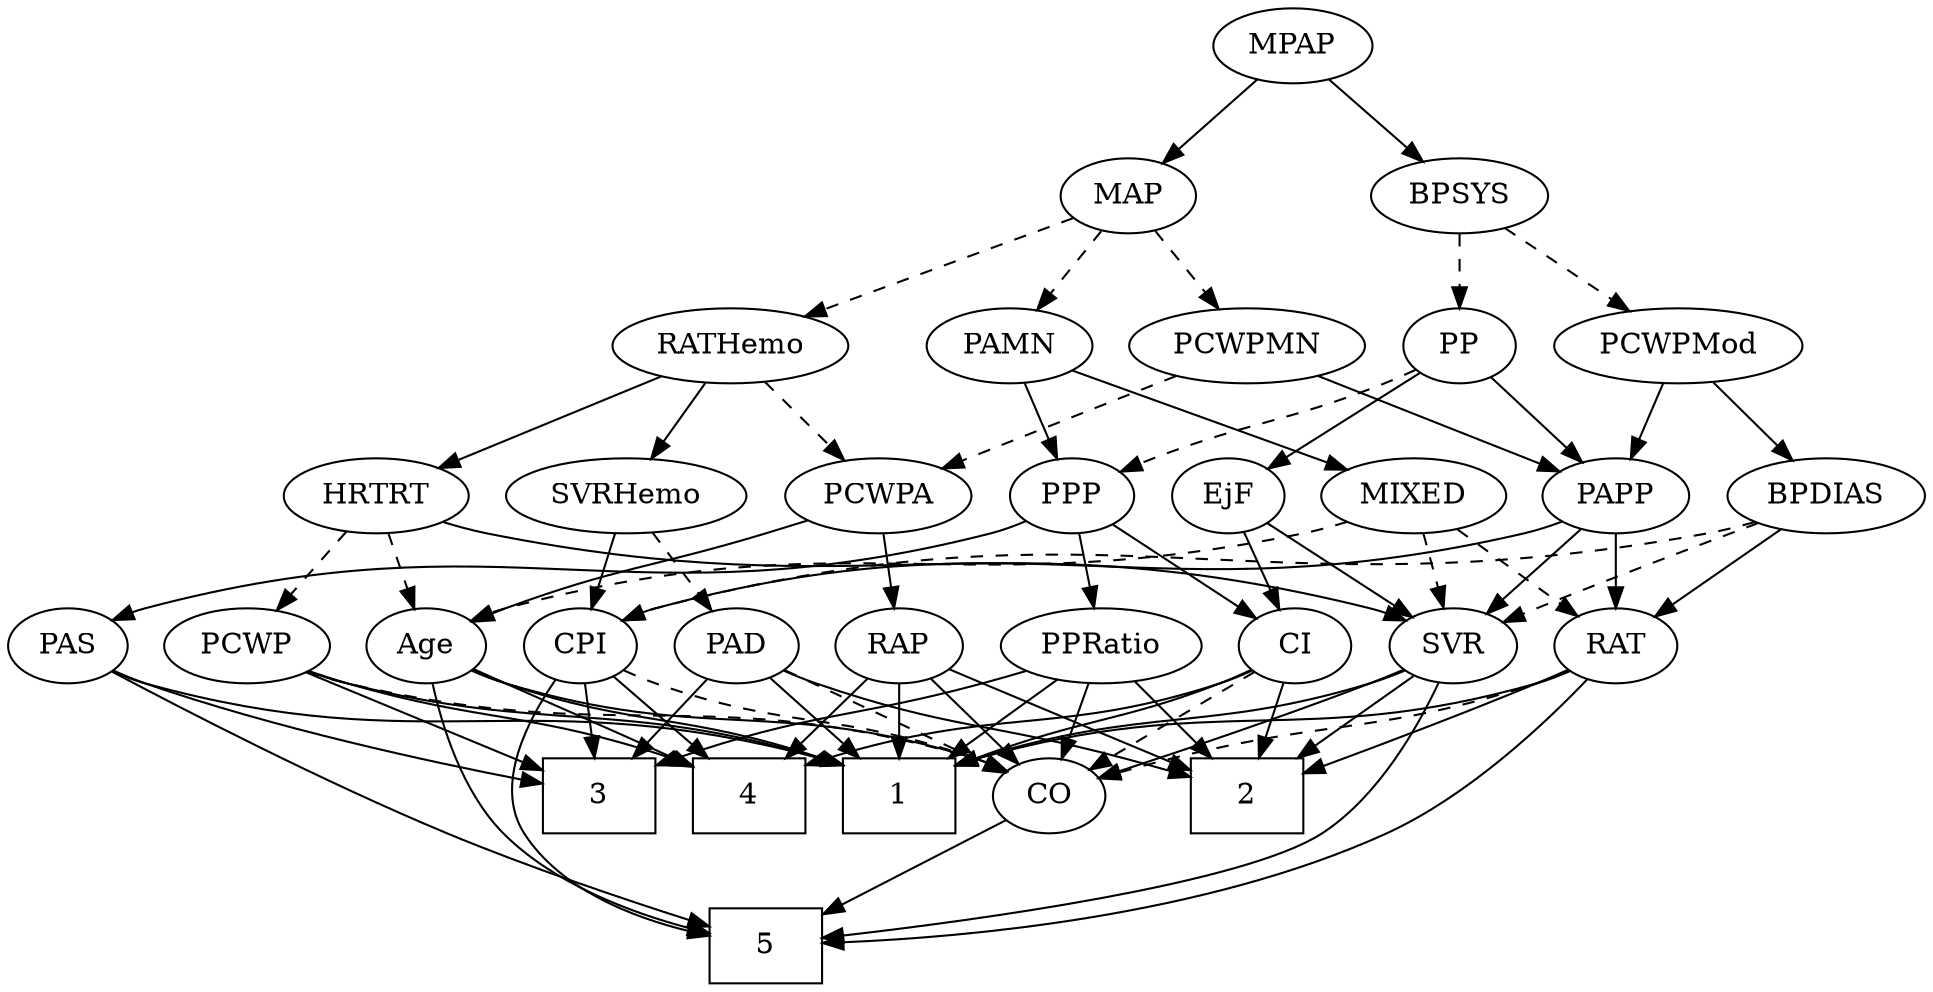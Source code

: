 strict digraph {
	graph [bb="0,0,846.25,468"];
	node [label="\N"];
	1	[height=0.5,
		pos="370,90",
		shape=box,
		width=0.75];
	2	[height=0.5,
		pos="546,90",
		shape=box,
		width=0.75];
	3	[height=0.5,
		pos="226,90",
		shape=box,
		width=0.75];
	4	[height=0.5,
		pos="298,90",
		shape=box,
		width=0.75];
	5	[height=0.5,
		pos="306,18",
		shape=box,
		width=0.75];
	Age	[height=0.5,
		pos="99,162",
		width=0.75];
	Age -> 1	[pos="e,342.78,104.76 119.56,150.16 124.52,147.87 129.87,145.65 135,144 217.58,117.54 246.38,134.16 333.07,107.81",
		style=solid];
	Age -> 4	[pos="e,270.68,104.47 120.07,150.34 124.91,148.09 130.08,145.84 135,144 187.04,124.49 205.15,128.12 260.99,108.05",
		style=solid];
	Age -> 5	[pos="e,278.87,25.228 108.26,145.07 120.4,125.44 143.43,92.204 171,72 200.71,50.234 240.53,36.04 269.22,27.869",
		style=solid];
	CO	[height=0.5,
		pos="442,90",
		width=0.75];
	Age -> CO	[pos="e,421.49,102.02 119.51,149.98 124.47,147.7 129.83,145.52 135,144 251.55,109.65 289.45,142.35 406,108 407.94,107.43 409.91,106.77 \
411.87,106.04",
		style=solid];
	EjF	[height=0.5,
		pos="537,234",
		width=0.75];
	SVR	[height=0.5,
		pos="652,162",
		width=0.77632];
	EjF -> SVR	[pos="e,632.3,174.99 556.25,221.28 574.63,210.1 602.55,193.1 623.51,180.34",
		style=solid];
	CI	[height=0.5,
		pos="579,162",
		width=0.75];
	EjF -> CI	[pos="e,569.22,179.31 546.53,217.12 551.67,208.56 558.12,197.8 563.92,188.13",
		style=solid];
	RAP	[height=0.5,
		pos="408,162",
		width=0.77632];
	RAP -> 1	[pos="e,379.3,108.12 399.19,144.76 394.71,136.53 389.17,126.32 384.12,117.02",
		style=solid];
	RAP -> 2	[pos="e,518.78,104.81 429.26,150.22 450.67,139.35 484.12,122.39 509.73,109.4",
		style=solid];
	RAP -> 4	[pos="e,324.77,108.03 388.84,148.81 373.54,139.07 351.67,125.16 333.23,113.42",
		style=solid];
	RAP -> CO	[pos="e,434,107.47 416.06,144.41 420.08,136.13 425.04,125.92 429.54,116.66",
		style=solid];
	MIXED	[height=0.5,
		pos="622,234",
		width=1.1193];
	MIXED -> Age	[pos="e,119.46,174.2 592.8,221.53 586.36,219.38 579.52,217.38 573,216 381.89,175.67 323.68,230.51 135,180 133.05,179.48 131.07,178.85 \
129.1,178.15",
		style=dashed];
	RAT	[height=0.5,
		pos="725,162",
		width=0.75827];
	MIXED -> RAT	[pos="e,706.45,175.61 643.34,218.5 659.2,207.72 680.94,192.94 698.01,181.34",
		style=dashed];
	MIXED -> SVR	[pos="e,644.8,179.79 629.26,216.05 632.73,207.97 636.95,198.12 640.81,189.11",
		style=dashed];
	MPAP	[height=0.5,
		pos="539,450",
		width=0.97491];
	BPSYS	[height=0.5,
		pos="639,378",
		width=1.0471];
	MPAP -> BPSYS	[pos="e,618.45,393.38 559.24,434.83 573.78,424.65 593.6,410.78 609.85,399.41",
		style=solid];
	MAP	[height=0.5,
		pos="492,378",
		width=0.84854];
	MPAP -> MAP	[pos="e,502.84,395.15 528.1,432.76 522.29,424.11 515.01,413.27 508.52,403.6",
		style=solid];
	PCWPMod	[height=0.5,
		pos="736,306",
		width=1.4443];
	BPSYS -> PCWPMod	[pos="e,714.58,322.46 659.1,362.5 672.77,352.63 691.09,339.41 706.42,328.35",
		style=dashed];
	PP	[height=0.5,
		pos="639,306",
		width=0.75];
	BPSYS -> PP	[pos="e,639,324.1 639,359.7 639,351.98 639,342.71 639,334.11",
		style=dashed];
	PAD	[height=0.5,
		pos="333,162",
		width=0.79437];
	PAD -> 1	[pos="e,360.95,108.12 341.58,144.76 345.94,136.53 351.33,126.32 356.25,117.02",
		style=solid];
	PAD -> 2	[pos="e,518.97,98.043 355.31,150.46 360.41,148.2 365.85,145.92 371,144 417.83,126.51 473.25,110.49 508.99,100.74",
		style=solid];
	PAD -> 3	[pos="e,252.2,108.14 313.87,148.49 299.1,138.82 278.26,125.19 260.58,113.62",
		style=solid];
	PAD -> CO	[pos="e,422.96,103.23 352.24,148.65 369.51,137.55 395.08,121.13 414.51,108.65",
		style=dashed];
	CO -> 5	[pos="e,333.44,33.126 421.34,78.369 400.43,67.604 367.66,50.736 342.38,37.726",
		style=solid];
	PAS	[height=0.5,
		pos="27,162",
		width=0.75];
	PAS -> 1	[pos="e,342.83,104.9 47.51,149.98 52.467,147.7 57.829,145.52 63,144 176.47,110.56 215.4,140.67 333.09,107.72",
		style=solid];
	PAS -> 3	[pos="e,198.8,98.692 48.124,150.48 52.961,148.22 58.117,145.94 63,144 105.49,127.14 155.67,111.43 189.02,101.56",
		style=solid];
	PAS -> 5	[pos="e,278.73,23.731 40.536,146.26 59.295,126.65 95.078,92.141 132,72 175.9,48.051 232.08,33.45 268.54,25.796",
		style=solid];
	PAMN	[height=0.5,
		pos="440,306",
		width=1.011];
	PAMN -> MIXED	[pos="e,592.42,246.38 468.04,294.22 498.71,282.42 548.11,263.42 582.65,250.13",
		style=solid];
	PPP	[height=0.5,
		pos="465,234",
		width=0.75];
	PAMN -> PPP	[pos="e,459,251.79 446.05,288.05 448.91,280.06 452.38,270.33 455.57,261.4",
		style=solid];
	RATHemo	[height=0.5,
		pos="320,306",
		width=1.3721];
	PCWPA	[height=0.5,
		pos="378,234",
		width=1.1555];
	RATHemo -> PCWPA	[pos="e,364.35,251.47 333.75,288.41 340.97,279.69 349.96,268.85 357.94,259.21",
		style=dashed];
	SVRHemo	[height=0.5,
		pos="171,234",
		width=1.3902];
	RATHemo -> SVRHemo	[pos="e,200.26,248.75 290.92,291.34 267.71,280.44 235,265.07 209.6,253.14",
		style=solid];
	HRTRT	[height=0.5,
		pos="279,234",
		width=1.1013];
	RATHemo -> HRTRT	[pos="e,288.83,251.79 310.08,288.05 305.24,279.8 299.33,269.7 293.96,260.54",
		style=solid];
	CPI	[height=0.5,
		pos="171,162",
		width=0.75];
	CPI -> 3	[pos="e,212.54,108.13 182.93,145.81 189.75,137.14 198.46,126.05 206.26,116.12",
		style=solid];
	CPI -> 4	[pos="e,270.88,105.95 191.12,149.91 210.14,139.43 239.1,123.46 262.08,110.8",
		style=solid];
	CPI -> 5	[pos="e,278.65,24.113 170.3,143.67 170.43,124.18 173.49,92.578 190,72 209.57,47.609 242.86,33.998 268.77,26.698",
		style=solid];
	CPI -> CO	[pos="e,421.44,101.84 191.56,150.16 196.52,147.87 201.87,145.65 207,144 292.59,116.57 320.41,135.43 406,108 407.93,107.38 409.88,106.69 \
411.83,105.93",
		style=dashed];
	RAT -> 1	[pos="e,397.17,104.91 704.5,149.96 699.54,147.68 694.18,145.51 689,144 570.37,109.39 529.78,141.78 406.94,107.71",
		style=solid];
	RAT -> 2	[pos="e,573.15,100.28 703.82,150.63 698.98,148.36 693.84,146.04 689,144 653.41,129.04 611.97,113.92 582.89,103.69",
		style=solid];
	RAT -> 5	[pos="e,333.27,19.183 711.53,146.28 692.09,126.03 654.09,90.053 614,72 522.76,30.912 403.13,21.518 343.37,19.477",
		style=solid];
	RAT -> CO	[pos="e,466.8,97.495 704.03,150.05 699.19,147.82 693.99,145.65 689,144 611.97,118.49 589.16,125.85 510,108 499.11,105.55 487.3,102.67 \
476.63,99.987",
		style=dashed];
	SVR -> 1	[pos="e,397.21,104.78 630.85,150.14 625.76,147.85 620.27,145.63 615,144 527.96,117.01 497.88,135.09 406.81,107.76",
		style=solid];
	SVR -> 2	[pos="e,571.95,108.14 633.05,148.49 618.55,138.91 598.14,125.43 580.74,113.94",
		style=solid];
	SVR -> 5	[pos="e,333.31,18.15 643.86,144.58 632.8,124.11 611.05,89.689 582,72 506.44,25.984 399.46,18.564 343.47,18.151",
		style=solid];
	SVR -> CO	[pos="e,466.7,97.449 630.29,150.44 625.32,148.19 620.02,145.91 615,144 567.84,126.04 511.75,109.75 476.5,100.11",
		style=solid];
	BPDIAS	[height=0.5,
		pos="804,234",
		width=1.1735];
	PCWPMod -> BPDIAS	[pos="e,788.31,251.15 751.77,288.76 760.53,279.75 771.57,268.39 781.24,258.43",
		style=solid];
	PAPP	[height=0.5,
		pos="712,234",
		width=0.88464];
	PCWPMod -> PAPP	[pos="e,717.76,251.79 730.19,288.05 727.45,280.06 724.11,270.33 721.05,261.4",
		style=solid];
	PCWPA -> Age	[pos="e,119.57,173.82 347.27,221.78 340.95,219.69 334.3,217.65 328,216 243.59,193.9 218.02,206.85 135,180 133.08,179.38 131.12,178.68 \
129.17,177.92",
		style=solid];
	PCWPA -> RAP	[pos="e,400.8,179.79 385.26,216.05 388.73,207.97 392.95,198.12 396.81,189.11",
		style=solid];
	PCWPMN	[height=0.5,
		pos="544,306",
		width=1.3902];
	PCWPMN -> PCWPA	[pos="e,406.86,247.17 512.78,291.83 485.44,280.31 445.62,263.51 416.35,251.17",
		style=dashed];
	PCWPMN -> PAPP	[pos="e,687.1,245.37 575.6,291.83 604.63,279.74 647.58,261.84 677.5,249.38",
		style=solid];
	SVRHemo -> PAD	[pos="e,310.52,173.13 202.15,219.86 227.26,209.22 263.47,193.79 295,180 297.04,179.11 299.15,178.18 301.27,177.24",
		style=dashed];
	SVRHemo -> CPI	[pos="e,171,180.1 171,215.7 171,207.98 171,198.71 171,190.11",
		style=solid];
	BPDIAS -> CPI	[pos="e,191.06,174.09 773.6,221.46 766.9,219.31 759.78,217.33 753,216 514.36,169.16 442.42,240.99 207,180 204.83,179.44 202.62,178.74 \
200.43,177.96",
		style=dashed];
	BPDIAS -> RAT	[pos="e,740.61,176.83 786.47,217.46 775.21,207.49 760.45,194.41 748.22,183.58",
		style=solid];
	BPDIAS -> SVR	[pos="e,674.38,173.31 776.47,220.32 750.3,208.27 710.97,190.16 683.54,177.53",
		style=dashed];
	MAP -> PAMN	[pos="e,452.11,323.31 480.2,361.12 473.71,352.38 465.52,341.35 458.23,331.54",
		style=dashed];
	MAP -> RATHemo	[pos="e,351.61,319.86 467.36,366.97 439.63,355.69 394.14,337.17 361.02,323.7",
		style=dashed];
	MAP -> PCWPMN	[pos="e,531.52,323.8 503.8,361.12 510.2,352.51 518.25,341.67 525.46,331.96",
		style=dashed];
	PP -> EjF	[pos="e,555.08,247.41 620.76,292.49 604.81,281.54 581.43,265.49 563.43,253.14",
		style=solid];
	PP -> PPP	[pos="e,486.16,245.43 617.84,294.57 613,292.31 607.86,290 603,288 558.54,269.71 545.46,270.29 501,252 499.18,251.25 497.32,250.46 495.44,\
249.64",
		style=dashed];
	PP -> PAPP	[pos="e,696.49,249.87 653.77,290.83 663.96,281.07 677.69,267.9 689.26,256.8",
		style=solid];
	PPP -> PAS	[pos="e,47.474,174.14 444.53,221.86 439.57,219.58 434.2,217.44 429,216 271.45,172.46 220.55,223.54 63,180 61.051,179.46 59.078,178.82 \
57.111,178.12",
		style=solid];
	PPRatio	[height=0.5,
		pos="494,162",
		width=1.1013];
	PPP -> PPRatio	[pos="e,486.98,179.96 471.87,216.41 475.22,208.34 479.32,198.43 483.08,189.35",
		style=solid];
	PPP -> CI	[pos="e,559.57,174.93 484.34,221.13 502.6,209.91 530.19,192.97 550.89,180.26",
		style=solid];
	PPRatio -> 1	[pos="e,397.29,106.41 470.09,147.5 451.95,137.26 426.69,123 406.09,111.37",
		style=solid];
	PPRatio -> 2	[pos="e,533.28,108.12 506.06,144.76 512.31,136.35 520.08,125.89 527.11,116.44",
		style=solid];
	PPRatio -> 3	[pos="e,253.23,104.71 464.41,149.99 458.06,147.84 451.35,145.72 445,144 368.11,123.21 342.72,133.04 263.2,107.95",
		style=solid];
	PPRatio -> CO	[pos="e,453.64,106.67 481.94,144.76 475.35,135.89 467.06,124.74 459.75,114.89",
		style=solid];
	PCWP	[height=0.5,
		pos="251,162",
		width=0.97491];
	PCWP -> 1	[pos="e,342.58,107.13 273.1,148 290.12,137.99 314.01,123.94 333.81,112.29",
		style=solid];
	PCWP -> 3	[pos="e,232.17,108.28 244.95,144.05 242.13,136.18 238.72,126.62 235.57,117.79",
		style=solid];
	PCWP -> 4	[pos="e,286.5,108.12 261.9,144.76 267.55,136.35 274.57,125.89 280.92,116.44",
		style=solid];
	PCWP -> CO	[pos="e,420.88,101.52 277.9,150.34 283.53,148.18 289.44,145.97 295,144 343.87,126.65 357.79,127.11 406,108 407.83,107.27 409.7,106.5 411.58,\
105.69",
		style=dashed];
	CI -> 1	[pos="e,397.3,104.53 557.96,150.27 553.11,148.02 547.94,145.8 543,144 486.73,123.52 467.08,128.91 406.9,107.97",
		style=solid];
	CI -> 2	[pos="e,554.22,108.45 571.18,144.41 567.43,136.45 562.84,126.72 558.61,117.76",
		style=solid];
	CI -> 4	[pos="e,325.21,104.78 558.45,150.13 553.49,147.84 548.14,145.62 543,144 456.1,116.56 425.89,135.06 334.81,107.76",
		style=solid];
	CI -> CO	[pos="e,463,101.73 558.19,150.37 535.26,138.65 498.17,119.7 472.07,106.37",
		style=dashed];
	PAPP -> CPI	[pos="e,191.07,174.05 688.14,221.63 682.62,219.42 676.7,217.36 671,216 469.85,167.79 406.93,233.04 207,180 204.83,179.42 202.63,178.72 \
200.44,177.93",
		style=solid];
	PAPP -> RAT	[pos="e,721.79,180.28 715.15,216.05 716.58,208.35 718.31,199.03 719.92,190.36",
		style=solid];
	PAPP -> SVR	[pos="e,664.87,178.01 698.68,217.46 690.73,208.18 680.48,196.23 671.61,185.88",
		style=solid];
	HRTRT -> Age	[pos="e,120.18,173.38 248.86,222.26 213.2,209.49 156.01,188.81 135,180 133.18,179.24 131.32,178.44 129.46,177.61",
		style=dashed];
	HRTRT -> SVR	[pos="e,630.9,174.04 307.89,221.64 314.12,219.51 320.72,217.49 327,216 452.53,186.29 490.94,215.34 615,180 617.15,179.39 619.34,178.66 \
621.52,177.87",
		style=solid];
	HRTRT -> PCWP	[pos="e,257.72,179.79 272.22,216.05 268.99,207.97 265.05,198.12 261.44,189.11",
		style=dashed];
}
